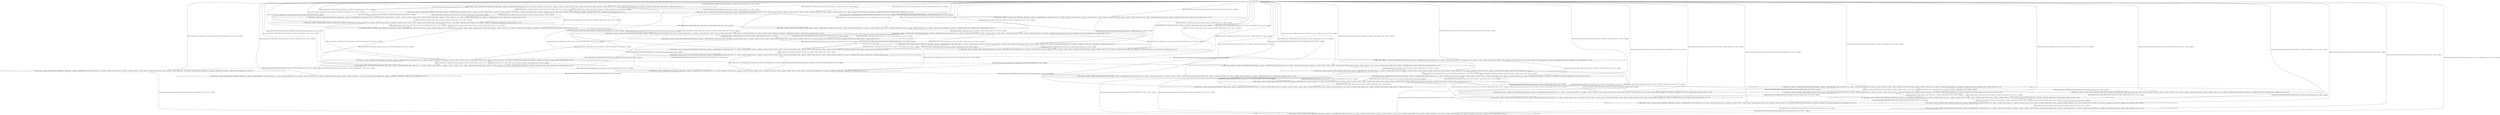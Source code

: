 digraph G {
	s0 [label="0: coffee_machine.__module__=autotapmc.channels.CoffeeMachine, coffee_machine.__qualname__=SimpleCoffeeMachine, coffee_machine.status=0, loc.__module__=autotapmc.channels.Location, loc.__qualname__=Location, loc.within=0, weather.__module__=autotapmc.channels.Weather, weather.__qualname__=Weather, weather.rain=0, door.__module__=autotapmc.channels.GarageDoor, door.__qualname__=GarageDoor, door.door_open=0, trigger_bit_rule1=0, trigger_bit_rule2=0, acc=<[]>"]
	s1 [label="1: coffee_machine.__module__=autotapmc.channels.CoffeeMachine, coffee_machine.__qualname__=SimpleCoffeeMachine, coffee_machine.status=1, loc.__module__=autotapmc.channels.Location, loc.__qualname__=Location, loc.within=0, weather.__module__=autotapmc.channels.Weather, weather.__qualname__=Weather, weather.rain=0, door.__module__=autotapmc.channels.GarageDoor, door.__qualname__=GarageDoor, door.door_open=0, trigger_bit_rule1=0, trigger_bit_rule2=0, acc=<[]>"]
	s2 [label="2: coffee_machine.__module__=autotapmc.channels.CoffeeMachine, coffee_machine.__qualname__=SimpleCoffeeMachine, coffee_machine.status=0, loc.__module__=autotapmc.channels.Location, loc.__qualname__=Location, loc.within=0, weather.__module__=autotapmc.channels.Weather, weather.__qualname__=Weather, weather.rain=0, door.__module__=autotapmc.channels.GarageDoor, door.__qualname__=GarageDoor, door.door_open=1, trigger_bit_rule1=0, trigger_bit_rule2=0, acc=<[]>"]
	s3 [label="3: coffee_machine.__module__=autotapmc.channels.CoffeeMachine, coffee_machine.__qualname__=SimpleCoffeeMachine, coffee_machine.status=0, loc.__module__=autotapmc.channels.Location, loc.__qualname__=Location, loc.within=1, weather.__module__=autotapmc.channels.Weather, weather.__qualname__=Weather, weather.rain=0, door.__module__=autotapmc.channels.GarageDoor, door.__qualname__=GarageDoor, door.door_open=0, trigger_bit_rule1=0, trigger_bit_rule2=1, acc=<[]>"]
	s4 [label="4: coffee_machine.__module__=autotapmc.channels.CoffeeMachine, coffee_machine.__qualname__=SimpleCoffeeMachine, coffee_machine.status=0, loc.__module__=autotapmc.channels.Location, loc.__qualname__=Location, loc.within=0, weather.__module__=autotapmc.channels.Weather, weather.__qualname__=Weather, weather.rain=1, door.__module__=autotapmc.channels.GarageDoor, door.__qualname__=GarageDoor, door.door_open=0, trigger_bit_rule1=0, trigger_bit_rule2=0, acc=<[]>"]
	s5 [label="5: coffee_machine.__module__=autotapmc.channels.CoffeeMachine, coffee_machine.__qualname__=SimpleCoffeeMachine, coffee_machine.status=1, loc.__module__=autotapmc.channels.Location, loc.__qualname__=Location, loc.within=0, weather.__module__=autotapmc.channels.Weather, weather.__qualname__=Weather, weather.rain=1, door.__module__=autotapmc.channels.GarageDoor, door.__qualname__=GarageDoor, door.door_open=0, trigger_bit_rule1=0, trigger_bit_rule2=0, acc=<[]>"]
	s6 [label="6: coffee_machine.__module__=autotapmc.channels.CoffeeMachine, coffee_machine.__qualname__=SimpleCoffeeMachine, coffee_machine.status=0, loc.__module__=autotapmc.channels.Location, loc.__qualname__=Location, loc.within=0, weather.__module__=autotapmc.channels.Weather, weather.__qualname__=Weather, weather.rain=1, door.__module__=autotapmc.channels.GarageDoor, door.__qualname__=GarageDoor, door.door_open=1, trigger_bit_rule1=0, trigger_bit_rule2=0, acc=<[]>"]
	s7 [label="7: coffee_machine.__module__=autotapmc.channels.CoffeeMachine, coffee_machine.__qualname__=SimpleCoffeeMachine, coffee_machine.status=0, loc.__module__=autotapmc.channels.Location, loc.__qualname__=Location, loc.within=1, weather.__module__=autotapmc.channels.Weather, weather.__qualname__=Weather, weather.rain=1, door.__module__=autotapmc.channels.GarageDoor, door.__qualname__=GarageDoor, door.door_open=0, trigger_bit_rule1=0, trigger_bit_rule2=1, acc=<[]>"]
	s8 [label="8: coffee_machine.__module__=autotapmc.channels.CoffeeMachine, coffee_machine.__qualname__=SimpleCoffeeMachine, coffee_machine.status=1, loc.__module__=autotapmc.channels.Location, loc.__qualname__=Location, loc.within=1, weather.__module__=autotapmc.channels.Weather, weather.__qualname__=Weather, weather.rain=1, door.__module__=autotapmc.channels.GarageDoor, door.__qualname__=GarageDoor, door.door_open=0, trigger_bit_rule1=0, trigger_bit_rule2=0, acc=<[]>"]
	s9 [label="9: coffee_machine.__module__=autotapmc.channels.CoffeeMachine, coffee_machine.__qualname__=SimpleCoffeeMachine, coffee_machine.status=1, loc.__module__=autotapmc.channels.Location, loc.__qualname__=Location, loc.within=1, weather.__module__=autotapmc.channels.Weather, weather.__qualname__=Weather, weather.rain=1, door.__module__=autotapmc.channels.GarageDoor, door.__qualname__=GarageDoor, door.door_open=1, trigger_bit_rule1=0, trigger_bit_rule2=0, acc=<[]>"]
	s10 [label="10: coffee_machine.__module__=autotapmc.channels.CoffeeMachine, coffee_machine.__qualname__=SimpleCoffeeMachine, coffee_machine.status=1, loc.__module__=autotapmc.channels.Location, loc.__qualname__=Location, loc.within=1, weather.__module__=autotapmc.channels.Weather, weather.__qualname__=Weather, weather.rain=0, door.__module__=autotapmc.channels.GarageDoor, door.__qualname__=GarageDoor, door.door_open=0, trigger_bit_rule1=0, trigger_bit_rule2=0, acc=<[]>"]
	s11 [label="11: coffee_machine.__module__=autotapmc.channels.CoffeeMachine, coffee_machine.__qualname__=SimpleCoffeeMachine, coffee_machine.status=1, loc.__module__=autotapmc.channels.Location, loc.__qualname__=Location, loc.within=1, weather.__module__=autotapmc.channels.Weather, weather.__qualname__=Weather, weather.rain=0, door.__module__=autotapmc.channels.GarageDoor, door.__qualname__=GarageDoor, door.door_open=1, trigger_bit_rule1=0, trigger_bit_rule2=0, acc=<[]>"]
	s12 [label="12: coffee_machine.__module__=autotapmc.channels.CoffeeMachine, coffee_machine.__qualname__=SimpleCoffeeMachine, coffee_machine.status=1, loc.__module__=autotapmc.channels.Location, loc.__qualname__=Location, loc.within=0, weather.__module__=autotapmc.channels.Weather, weather.__qualname__=Weather, weather.rain=0, door.__module__=autotapmc.channels.GarageDoor, door.__qualname__=GarageDoor, door.door_open=1, trigger_bit_rule1=0, trigger_bit_rule2=0, acc=<[]>"]
	s13 [label="13: coffee_machine.__module__=autotapmc.channels.CoffeeMachine, coffee_machine.__qualname__=SimpleCoffeeMachine, coffee_machine.status=1, loc.__module__=autotapmc.channels.Location, loc.__qualname__=Location, loc.within=1, weather.__module__=autotapmc.channels.Weather, weather.__qualname__=Weather, weather.rain=1, door.__module__=autotapmc.channels.GarageDoor, door.__qualname__=GarageDoor, door.door_open=1, trigger_bit_rule1=1, trigger_bit_rule2=0, acc=<[]>"]
	s14 [label="14: coffee_machine.__module__=autotapmc.channels.CoffeeMachine, coffee_machine.__qualname__=SimpleCoffeeMachine, coffee_machine.status=1, loc.__module__=autotapmc.channels.Location, loc.__qualname__=Location, loc.within=1, weather.__module__=autotapmc.channels.Weather, weather.__qualname__=Weather, weather.rain=0, door.__module__=autotapmc.channels.GarageDoor, door.__qualname__=GarageDoor, door.door_open=1, trigger_bit_rule1=0, trigger_bit_rule2=1, acc=<[]>"]
	s15 [label="15: coffee_machine.__module__=autotapmc.channels.CoffeeMachine, coffee_machine.__qualname__=SimpleCoffeeMachine, coffee_machine.status=1, loc.__module__=autotapmc.channels.Location, loc.__qualname__=Location, loc.within=0, weather.__module__=autotapmc.channels.Weather, weather.__qualname__=Weather, weather.rain=1, door.__module__=autotapmc.channels.GarageDoor, door.__qualname__=GarageDoor, door.door_open=1, trigger_bit_rule1=1, trigger_bit_rule2=0, acc=<[]>"]
	s16 [label="16: coffee_machine.__module__=autotapmc.channels.CoffeeMachine, coffee_machine.__qualname__=SimpleCoffeeMachine, coffee_machine.status=2, loc.__module__=autotapmc.channels.Location, loc.__qualname__=Location, loc.within=1, weather.__module__=autotapmc.channels.Weather, weather.__qualname__=Weather, weather.rain=0, door.__module__=autotapmc.channels.GarageDoor, door.__qualname__=GarageDoor, door.door_open=1, trigger_bit_rule1=0, trigger_bit_rule2=0, acc=<[]>"]
	s17 [label="17: coffee_machine.__module__=autotapmc.channels.CoffeeMachine, coffee_machine.__qualname__=SimpleCoffeeMachine, coffee_machine.status=2, loc.__module__=autotapmc.channels.Location, loc.__qualname__=Location, loc.within=1, weather.__module__=autotapmc.channels.Weather, weather.__qualname__=Weather, weather.rain=0, door.__module__=autotapmc.channels.GarageDoor, door.__qualname__=GarageDoor, door.door_open=0, trigger_bit_rule1=0, trigger_bit_rule2=0, acc=<[]>"]
	s18 [label="18: coffee_machine.__module__=autotapmc.channels.CoffeeMachine, coffee_machine.__qualname__=SimpleCoffeeMachine, coffee_machine.status=2, loc.__module__=autotapmc.channels.Location, loc.__qualname__=Location, loc.within=0, weather.__module__=autotapmc.channels.Weather, weather.__qualname__=Weather, weather.rain=0, door.__module__=autotapmc.channels.GarageDoor, door.__qualname__=GarageDoor, door.door_open=1, trigger_bit_rule1=0, trigger_bit_rule2=0, acc=<[]>"]
	s19 [label="19: coffee_machine.__module__=autotapmc.channels.CoffeeMachine, coffee_machine.__qualname__=SimpleCoffeeMachine, coffee_machine.status=2, loc.__module__=autotapmc.channels.Location, loc.__qualname__=Location, loc.within=1, weather.__module__=autotapmc.channels.Weather, weather.__qualname__=Weather, weather.rain=1, door.__module__=autotapmc.channels.GarageDoor, door.__qualname__=GarageDoor, door.door_open=1, trigger_bit_rule1=1, trigger_bit_rule2=0, acc=<[]>"]
	s20 [label="20: coffee_machine.__module__=autotapmc.channels.CoffeeMachine, coffee_machine.__qualname__=SimpleCoffeeMachine, coffee_machine.status=2, loc.__module__=autotapmc.channels.Location, loc.__qualname__=Location, loc.within=1, weather.__module__=autotapmc.channels.Weather, weather.__qualname__=Weather, weather.rain=1, door.__module__=autotapmc.channels.GarageDoor, door.__qualname__=GarageDoor, door.door_open=0, trigger_bit_rule1=0, trigger_bit_rule2=0, acc=<[]>"]
	s21 [label="21: coffee_machine.__module__=autotapmc.channels.CoffeeMachine, coffee_machine.__qualname__=SimpleCoffeeMachine, coffee_machine.status=2, loc.__module__=autotapmc.channels.Location, loc.__qualname__=Location, loc.within=1, weather.__module__=autotapmc.channels.Weather, weather.__qualname__=Weather, weather.rain=1, door.__module__=autotapmc.channels.GarageDoor, door.__qualname__=GarageDoor, door.door_open=1, trigger_bit_rule1=0, trigger_bit_rule2=0, acc=<[]>"]
	s22 [label="22: coffee_machine.__module__=autotapmc.channels.CoffeeMachine, coffee_machine.__qualname__=SimpleCoffeeMachine, coffee_machine.status=2, loc.__module__=autotapmc.channels.Location, loc.__qualname__=Location, loc.within=0, weather.__module__=autotapmc.channels.Weather, weather.__qualname__=Weather, weather.rain=1, door.__module__=autotapmc.channels.GarageDoor, door.__qualname__=GarageDoor, door.door_open=0, trigger_bit_rule1=0, trigger_bit_rule2=0, acc=<[]>"]
	s23 [label="23: coffee_machine.__module__=autotapmc.channels.CoffeeMachine, coffee_machine.__qualname__=SimpleCoffeeMachine, coffee_machine.status=2, loc.__module__=autotapmc.channels.Location, loc.__qualname__=Location, loc.within=0, weather.__module__=autotapmc.channels.Weather, weather.__qualname__=Weather, weather.rain=1, door.__module__=autotapmc.channels.GarageDoor, door.__qualname__=GarageDoor, door.door_open=1, trigger_bit_rule1=0, trigger_bit_rule2=0, acc=<[]>"]
	s24 [label="24: coffee_machine.__module__=autotapmc.channels.CoffeeMachine, coffee_machine.__qualname__=SimpleCoffeeMachine, coffee_machine.status=2, loc.__module__=autotapmc.channels.Location, loc.__qualname__=Location, loc.within=1, weather.__module__=autotapmc.channels.Weather, weather.__qualname__=Weather, weather.rain=1, door.__module__=autotapmc.channels.GarageDoor, door.__qualname__=GarageDoor, door.door_open=0, trigger_bit_rule1=0, trigger_bit_rule2=1, acc=<[]>"]
	s25 [label="25: coffee_machine.__module__=autotapmc.channels.CoffeeMachine, coffee_machine.__qualname__=SimpleCoffeeMachine, coffee_machine.status=2, loc.__module__=autotapmc.channels.Location, loc.__qualname__=Location, loc.within=0, weather.__module__=autotapmc.channels.Weather, weather.__qualname__=Weather, weather.rain=0, door.__module__=autotapmc.channels.GarageDoor, door.__qualname__=GarageDoor, door.door_open=0, trigger_bit_rule1=0, trigger_bit_rule2=0, acc=<[]>"]
	s26 [label="26: coffee_machine.__module__=autotapmc.channels.CoffeeMachine, coffee_machine.__qualname__=SimpleCoffeeMachine, coffee_machine.status=2, loc.__module__=autotapmc.channels.Location, loc.__qualname__=Location, loc.within=1, weather.__module__=autotapmc.channels.Weather, weather.__qualname__=Weather, weather.rain=0, door.__module__=autotapmc.channels.GarageDoor, door.__qualname__=GarageDoor, door.door_open=0, trigger_bit_rule1=0, trigger_bit_rule2=1, acc=<[]>"]
	s27 [label="27: coffee_machine.__module__=autotapmc.channels.CoffeeMachine, coffee_machine.__qualname__=SimpleCoffeeMachine, coffee_machine.status=2, loc.__module__=autotapmc.channels.Location, loc.__qualname__=Location, loc.within=1, weather.__module__=autotapmc.channels.Weather, weather.__qualname__=Weather, weather.rain=1, door.__module__=autotapmc.channels.GarageDoor, door.__qualname__=GarageDoor, door.door_open=1, trigger_bit_rule1=0, trigger_bit_rule2=1, acc=<[]>"]
	s28 [label="28: coffee_machine.__module__=autotapmc.channels.CoffeeMachine, coffee_machine.__qualname__=SimpleCoffeeMachine, coffee_machine.status=2, loc.__module__=autotapmc.channels.Location, loc.__qualname__=Location, loc.within=1, weather.__module__=autotapmc.channels.Weather, weather.__qualname__=Weather, weather.rain=0, door.__module__=autotapmc.channels.GarageDoor, door.__qualname__=GarageDoor, door.door_open=1, trigger_bit_rule1=0, trigger_bit_rule2=1, acc=<[]>"]
	s29 [label="29: coffee_machine.__module__=autotapmc.channels.CoffeeMachine, coffee_machine.__qualname__=SimpleCoffeeMachine, coffee_machine.status=2, loc.__module__=autotapmc.channels.Location, loc.__qualname__=Location, loc.within=0, weather.__module__=autotapmc.channels.Weather, weather.__qualname__=Weather, weather.rain=1, door.__module__=autotapmc.channels.GarageDoor, door.__qualname__=GarageDoor, door.door_open=1, trigger_bit_rule1=1, trigger_bit_rule2=0, acc=<[]>"]
	s30 [label="30: coffee_machine.__module__=autotapmc.channels.CoffeeMachine, coffee_machine.__qualname__=SimpleCoffeeMachine, coffee_machine.status=1, loc.__module__=autotapmc.channels.Location, loc.__qualname__=Location, loc.within=0, weather.__module__=autotapmc.channels.Weather, weather.__qualname__=Weather, weather.rain=1, door.__module__=autotapmc.channels.GarageDoor, door.__qualname__=GarageDoor, door.door_open=1, trigger_bit_rule1=0, trigger_bit_rule2=0, acc=<[]>"]
	s31 [label="31: coffee_machine.__module__=autotapmc.channels.CoffeeMachine, coffee_machine.__qualname__=SimpleCoffeeMachine, coffee_machine.status=1, loc.__module__=autotapmc.channels.Location, loc.__qualname__=Location, loc.within=1, weather.__module__=autotapmc.channels.Weather, weather.__qualname__=Weather, weather.rain=1, door.__module__=autotapmc.channels.GarageDoor, door.__qualname__=GarageDoor, door.door_open=1, trigger_bit_rule1=0, trigger_bit_rule2=1, acc=<[]>"]
	s32 [label="32: coffee_machine.__module__=autotapmc.channels.CoffeeMachine, coffee_machine.__qualname__=SimpleCoffeeMachine, coffee_machine.status=0, loc.__module__=autotapmc.channels.Location, loc.__qualname__=Location, loc.within=1, weather.__module__=autotapmc.channels.Weather, weather.__qualname__=Weather, weather.rain=1, door.__module__=autotapmc.channels.GarageDoor, door.__qualname__=GarageDoor, door.door_open=1, trigger_bit_rule1=0, trigger_bit_rule2=1, acc=<[]>"]
	s33 [label="33: coffee_machine.__module__=autotapmc.channels.CoffeeMachine, coffee_machine.__qualname__=SimpleCoffeeMachine, coffee_machine.status=1, loc.__module__=autotapmc.channels.Location, loc.__qualname__=Location, loc.within=1, weather.__module__=autotapmc.channels.Weather, weather.__qualname__=Weather, weather.rain=1, door.__module__=autotapmc.channels.GarageDoor, door.__qualname__=GarageDoor, door.door_open=0, trigger_bit_rule1=0, trigger_bit_rule2=1, acc=<[]>"]
	s34 [label="34: coffee_machine.__module__=autotapmc.channels.CoffeeMachine, coffee_machine.__qualname__=SimpleCoffeeMachine, coffee_machine.status=0, loc.__module__=autotapmc.channels.Location, loc.__qualname__=Location, loc.within=1, weather.__module__=autotapmc.channels.Weather, weather.__qualname__=Weather, weather.rain=0, door.__module__=autotapmc.channels.GarageDoor, door.__qualname__=GarageDoor, door.door_open=1, trigger_bit_rule1=0, trigger_bit_rule2=1, acc=<[]>"]
	s35 [label="35: coffee_machine.__module__=autotapmc.channels.CoffeeMachine, coffee_machine.__qualname__=SimpleCoffeeMachine, coffee_machine.status=0, loc.__module__=autotapmc.channels.Location, loc.__qualname__=Location, loc.within=0, weather.__module__=autotapmc.channels.Weather, weather.__qualname__=Weather, weather.rain=1, door.__module__=autotapmc.channels.GarageDoor, door.__qualname__=GarageDoor, door.door_open=1, trigger_bit_rule1=1, trigger_bit_rule2=0, acc=<[]>"]
	s36 [label="36: coffee_machine.__module__=autotapmc.channels.CoffeeMachine, coffee_machine.__qualname__=SimpleCoffeeMachine, coffee_machine.status=1, loc.__module__=autotapmc.channels.Location, loc.__qualname__=Location, loc.within=1, weather.__module__=autotapmc.channels.Weather, weather.__qualname__=Weather, weather.rain=0, door.__module__=autotapmc.channels.GarageDoor, door.__qualname__=GarageDoor, door.door_open=0, trigger_bit_rule1=0, trigger_bit_rule2=1, acc=<[]>"]
	s37 [label="37: init, acc=<[]>"]
	s0 -> s1 [label="coffee_machine.brewing & !coffee_machine.wrong & !door.open & !loc.within & !weather.raining & !rule1 & !rule2 & !_triggered"]
	s0 -> s2 [label="!coffee_machine.brewing & !coffee_machine.wrong & door.open & !loc.within & !weather.raining & !rule1 & !rule2 & !_triggered"]
	s0 -> s3 [label="!coffee_machine.brewing & !coffee_machine.wrong & !door.open & loc.within & !weather.raining & !rule1 & rule2 & _triggered"]
	s0 -> s4 [label="!coffee_machine.brewing & !coffee_machine.wrong & !door.open & !loc.within & weather.raining & !rule1 & !rule2 & !_triggered"]
	s4 -> s5 [label="coffee_machine.brewing & !coffee_machine.wrong & !door.open & !loc.within & weather.raining & !rule1 & !rule2 & !_triggered"]
	s4 -> s6 [label="!coffee_machine.brewing & !coffee_machine.wrong & door.open & !loc.within & weather.raining & !rule1 & !rule2 & !_triggered"]
	s4 -> s7 [label="!coffee_machine.brewing & !coffee_machine.wrong & !door.open & loc.within & weather.raining & !rule1 & rule2 & _triggered"]
	s4 -> s0 [label="!coffee_machine.brewing & !coffee_machine.wrong & !door.open & !loc.within & !weather.raining & !rule1 & !rule2 & !_triggered"]
	s7 -> s8 [label="coffee_machine.brewing & !coffee_machine.wrong & !door.open & loc.within & weather.raining & !rule1 & !rule2 & !_triggered"]
	s8 -> s9 [label="coffee_machine.brewing & !coffee_machine.wrong & door.open & loc.within & weather.raining & !rule1 & !rule2 & !_triggered"]
	s8 -> s5 [label="coffee_machine.brewing & !coffee_machine.wrong & !door.open & !loc.within & weather.raining & !rule1 & !rule2 & !_triggered"]
	s8 -> s10 [label="coffee_machine.brewing & !coffee_machine.wrong & !door.open & loc.within & !weather.raining & !rule1 & !rule2 & !_triggered"]
	s10 -> s11 [label="coffee_machine.brewing & !coffee_machine.wrong & door.open & loc.within & !weather.raining & !rule1 & !rule2 & !_triggered"]
	s10 -> s1 [label="coffee_machine.brewing & !coffee_machine.wrong & !door.open & !loc.within & !weather.raining & !rule1 & !rule2 & !_triggered"]
	s10 -> s8 [label="coffee_machine.brewing & !coffee_machine.wrong & !door.open & loc.within & weather.raining & !rule1 & !rule2 & !_triggered"]
	s11 -> s10 [label="coffee_machine.brewing & !coffee_machine.wrong & !door.open & loc.within & !weather.raining & !rule1 & !rule2 & !_triggered"]
	s11 -> s12 [label="coffee_machine.brewing & !coffee_machine.wrong & door.open & !loc.within & !weather.raining & !rule1 & !rule2 & !_triggered"]
	s11 -> s13 [label="coffee_machine.brewing & !coffee_machine.wrong & door.open & loc.within & weather.raining & rule1 & !rule2 & _triggered"]
	s13 -> s8 [label="coffee_machine.brewing & !coffee_machine.wrong & !door.open & loc.within & weather.raining & !rule1 & !rule2 & !_triggered"]
	s12 -> s1 [label="coffee_machine.brewing & !coffee_machine.wrong & !door.open & !loc.within & !weather.raining & !rule1 & !rule2 & !_triggered"]
	s12 -> s14 [label="coffee_machine.brewing & !coffee_machine.wrong & door.open & loc.within & !weather.raining & !rule1 & rule2 & _triggered"]
	s12 -> s15 [label="coffee_machine.brewing & !coffee_machine.wrong & door.open & !loc.within & weather.raining & rule1 & !rule2 & _triggered"]
	s15 -> s5 [label="coffee_machine.brewing & !coffee_machine.wrong & !door.open & !loc.within & weather.raining & !rule1 & !rule2 & !_triggered"]
	s14 -> s16 [label="!coffee_machine.brewing & coffee_machine.wrong & door.open & loc.within & !weather.raining & !rule1 & !rule2 & !_triggered"]
	s16 -> s17 [label="!coffee_machine.brewing & coffee_machine.wrong & !door.open & loc.within & !weather.raining & !rule1 & !rule2 & !_triggered"]
	s16 -> s18 [label="!coffee_machine.brewing & coffee_machine.wrong & door.open & !loc.within & !weather.raining & !rule1 & !rule2 & !_triggered"]
	s16 -> s19 [label="!coffee_machine.brewing & coffee_machine.wrong & door.open & loc.within & weather.raining & rule1 & !rule2 & _triggered"]
	s19 -> s20 [label="!coffee_machine.brewing & coffee_machine.wrong & !door.open & loc.within & weather.raining & !rule1 & !rule2 & !_triggered"]
	s20 -> s21 [label="!coffee_machine.brewing & coffee_machine.wrong & door.open & loc.within & weather.raining & !rule1 & !rule2 & !_triggered"]
	s20 -> s22 [label="!coffee_machine.brewing & coffee_machine.wrong & !door.open & !loc.within & weather.raining & !rule1 & !rule2 & !_triggered"]
	s20 -> s17 [label="!coffee_machine.brewing & coffee_machine.wrong & !door.open & loc.within & !weather.raining & !rule1 & !rule2 & !_triggered"]
	s22 -> s23 [label="!coffee_machine.brewing & coffee_machine.wrong & door.open & !loc.within & weather.raining & !rule1 & !rule2 & !_triggered"]
	s22 -> s24 [label="!coffee_machine.brewing & coffee_machine.wrong & !door.open & loc.within & weather.raining & !rule1 & rule2 & _triggered"]
	s22 -> s25 [label="!coffee_machine.brewing & coffee_machine.wrong & !door.open & !loc.within & !weather.raining & !rule1 & !rule2 & !_triggered"]
	s25 -> s18 [label="!coffee_machine.brewing & coffee_machine.wrong & door.open & !loc.within & !weather.raining & !rule1 & !rule2 & !_triggered"]
	s25 -> s26 [label="!coffee_machine.brewing & coffee_machine.wrong & !door.open & loc.within & !weather.raining & !rule1 & rule2 & _triggered"]
	s25 -> s22 [label="!coffee_machine.brewing & coffee_machine.wrong & !door.open & !loc.within & weather.raining & !rule1 & !rule2 & !_triggered"]
	s26 -> s17 [label="!coffee_machine.brewing & coffee_machine.wrong & !door.open & loc.within & !weather.raining & !rule1 & !rule2 & !_triggered"]
	s24 -> s20 [label="!coffee_machine.brewing & coffee_machine.wrong & !door.open & loc.within & weather.raining & !rule1 & !rule2 & !_triggered"]
	s23 -> s22 [label="!coffee_machine.brewing & coffee_machine.wrong & !door.open & !loc.within & weather.raining & !rule1 & !rule2 & !_triggered"]
	s23 -> s27 [label="!coffee_machine.brewing & coffee_machine.wrong & door.open & loc.within & weather.raining & !rule1 & rule2 & _triggered"]
	s23 -> s18 [label="!coffee_machine.brewing & coffee_machine.wrong & door.open & !loc.within & !weather.raining & !rule1 & !rule2 & !_triggered"]
	s27 -> s21 [label="!coffee_machine.brewing & coffee_machine.wrong & door.open & loc.within & weather.raining & !rule1 & !rule2 & !_triggered"]
	s21 -> s20 [label="!coffee_machine.brewing & coffee_machine.wrong & !door.open & loc.within & weather.raining & !rule1 & !rule2 & !_triggered"]
	s21 -> s23 [label="!coffee_machine.brewing & coffee_machine.wrong & door.open & !loc.within & weather.raining & !rule1 & !rule2 & !_triggered"]
	s21 -> s16 [label="!coffee_machine.brewing & coffee_machine.wrong & door.open & loc.within & !weather.raining & !rule1 & !rule2 & !_triggered"]
	s18 -> s25 [label="!coffee_machine.brewing & coffee_machine.wrong & !door.open & !loc.within & !weather.raining & !rule1 & !rule2 & !_triggered"]
	s18 -> s28 [label="!coffee_machine.brewing & coffee_machine.wrong & door.open & loc.within & !weather.raining & !rule1 & rule2 & _triggered"]
	s18 -> s29 [label="!coffee_machine.brewing & coffee_machine.wrong & door.open & !loc.within & weather.raining & rule1 & !rule2 & _triggered"]
	s29 -> s22 [label="!coffee_machine.brewing & coffee_machine.wrong & !door.open & !loc.within & weather.raining & !rule1 & !rule2 & !_triggered"]
	s28 -> s16 [label="!coffee_machine.brewing & coffee_machine.wrong & door.open & loc.within & !weather.raining & !rule1 & !rule2 & !_triggered"]
	s17 -> s16 [label="!coffee_machine.brewing & coffee_machine.wrong & door.open & loc.within & !weather.raining & !rule1 & !rule2 & !_triggered"]
	s17 -> s25 [label="!coffee_machine.brewing & coffee_machine.wrong & !door.open & !loc.within & !weather.raining & !rule1 & !rule2 & !_triggered"]
	s17 -> s20 [label="!coffee_machine.brewing & coffee_machine.wrong & !door.open & loc.within & weather.raining & !rule1 & !rule2 & !_triggered"]
	s9 -> s8 [label="coffee_machine.brewing & !coffee_machine.wrong & !door.open & loc.within & weather.raining & !rule1 & !rule2 & !_triggered"]
	s9 -> s30 [label="coffee_machine.brewing & !coffee_machine.wrong & door.open & !loc.within & weather.raining & !rule1 & !rule2 & !_triggered"]
	s9 -> s11 [label="coffee_machine.brewing & !coffee_machine.wrong & door.open & loc.within & !weather.raining & !rule1 & !rule2 & !_triggered"]
	s30 -> s5 [label="coffee_machine.brewing & !coffee_machine.wrong & !door.open & !loc.within & weather.raining & !rule1 & !rule2 & !_triggered"]
	s30 -> s31 [label="coffee_machine.brewing & !coffee_machine.wrong & door.open & loc.within & weather.raining & !rule1 & rule2 & _triggered"]
	s30 -> s12 [label="coffee_machine.brewing & !coffee_machine.wrong & door.open & !loc.within & !weather.raining & !rule1 & !rule2 & !_triggered"]
	s31 -> s21 [label="!coffee_machine.brewing & coffee_machine.wrong & door.open & loc.within & weather.raining & !rule1 & !rule2 & !_triggered"]
	s6 -> s30 [label="coffee_machine.brewing & !coffee_machine.wrong & door.open & !loc.within & weather.raining & !rule1 & !rule2 & !_triggered"]
	s6 -> s4 [label="!coffee_machine.brewing & !coffee_machine.wrong & !door.open & !loc.within & weather.raining & !rule1 & !rule2 & !_triggered"]
	s6 -> s32 [label="!coffee_machine.brewing & !coffee_machine.wrong & door.open & loc.within & weather.raining & !rule1 & rule2 & _triggered"]
	s6 -> s2 [label="!coffee_machine.brewing & !coffee_machine.wrong & door.open & !loc.within & !weather.raining & !rule1 & !rule2 & !_triggered"]
	s32 -> s9 [label="coffee_machine.brewing & !coffee_machine.wrong & door.open & loc.within & weather.raining & !rule1 & !rule2 & !_triggered"]
	s5 -> s30 [label="coffee_machine.brewing & !coffee_machine.wrong & door.open & !loc.within & weather.raining & !rule1 & !rule2 & !_triggered"]
	s5 -> s33 [label="coffee_machine.brewing & !coffee_machine.wrong & !door.open & loc.within & weather.raining & !rule1 & rule2 & _triggered"]
	s5 -> s1 [label="coffee_machine.brewing & !coffee_machine.wrong & !door.open & !loc.within & !weather.raining & !rule1 & !rule2 & !_triggered"]
	s33 -> s20 [label="!coffee_machine.brewing & coffee_machine.wrong & !door.open & loc.within & weather.raining & !rule1 & !rule2 & !_triggered"]
	s3 -> s10 [label="coffee_machine.brewing & !coffee_machine.wrong & !door.open & loc.within & !weather.raining & !rule1 & !rule2 & !_triggered"]
	s2 -> s12 [label="coffee_machine.brewing & !coffee_machine.wrong & door.open & !loc.within & !weather.raining & !rule1 & !rule2 & !_triggered"]
	s2 -> s0 [label="!coffee_machine.brewing & !coffee_machine.wrong & !door.open & !loc.within & !weather.raining & !rule1 & !rule2 & !_triggered"]
	s2 -> s34 [label="!coffee_machine.brewing & !coffee_machine.wrong & door.open & loc.within & !weather.raining & !rule1 & rule2 & _triggered"]
	s2 -> s35 [label="!coffee_machine.brewing & !coffee_machine.wrong & door.open & !loc.within & weather.raining & rule1 & !rule2 & _triggered"]
	s35 -> s4 [label="!coffee_machine.brewing & !coffee_machine.wrong & !door.open & !loc.within & weather.raining & !rule1 & !rule2 & !_triggered"]
	s34 -> s11 [label="coffee_machine.brewing & !coffee_machine.wrong & door.open & loc.within & !weather.raining & !rule1 & !rule2 & !_triggered"]
	s1 -> s12 [label="coffee_machine.brewing & !coffee_machine.wrong & door.open & !loc.within & !weather.raining & !rule1 & !rule2 & !_triggered"]
	s1 -> s36 [label="coffee_machine.brewing & !coffee_machine.wrong & !door.open & loc.within & !weather.raining & !rule1 & rule2 & _triggered"]
	s1 -> s5 [label="coffee_machine.brewing & !coffee_machine.wrong & !door.open & !loc.within & weather.raining & !rule1 & !rule2 & !_triggered"]
	s36 -> s17 [label="!coffee_machine.brewing & coffee_machine.wrong & !door.open & loc.within & !weather.raining & !rule1 & !rule2 & !_triggered"]
	s37 -> s0 [label="!coffee_machine.brewing & !coffee_machine.wrong & !door.open & !loc.within & !weather.raining & !rule1 & !rule2 & !_triggered"]
	s37 -> s1 [label="coffee_machine.brewing & !coffee_machine.wrong & !door.open & !loc.within & !weather.raining & !rule1 & !rule2 & !_triggered"]
	s37 -> s2 [label="!coffee_machine.brewing & !coffee_machine.wrong & door.open & !loc.within & !weather.raining & !rule1 & !rule2 & !_triggered"]
	s37 -> s3 [label="!coffee_machine.brewing & !coffee_machine.wrong & !door.open & loc.within & !weather.raining & !rule1 & rule2 & _triggered"]
	s37 -> s4 [label="!coffee_machine.brewing & !coffee_machine.wrong & !door.open & !loc.within & weather.raining & !rule1 & !rule2 & !_triggered"]
	s37 -> s5 [label="coffee_machine.brewing & !coffee_machine.wrong & !door.open & !loc.within & weather.raining & !rule1 & !rule2 & !_triggered"]
	s37 -> s6 [label="!coffee_machine.brewing & !coffee_machine.wrong & door.open & !loc.within & weather.raining & !rule1 & !rule2 & !_triggered"]
	s37 -> s7 [label="!coffee_machine.brewing & !coffee_machine.wrong & !door.open & loc.within & weather.raining & !rule1 & rule2 & _triggered"]
	s37 -> s8 [label="coffee_machine.brewing & !coffee_machine.wrong & !door.open & loc.within & weather.raining & !rule1 & !rule2 & !_triggered"]
	s37 -> s9 [label="coffee_machine.brewing & !coffee_machine.wrong & door.open & loc.within & weather.raining & !rule1 & !rule2 & !_triggered"]
	s37 -> s10 [label="coffee_machine.brewing & !coffee_machine.wrong & !door.open & loc.within & !weather.raining & !rule1 & !rule2 & !_triggered"]
	s37 -> s11 [label="coffee_machine.brewing & !coffee_machine.wrong & door.open & loc.within & !weather.raining & !rule1 & !rule2 & !_triggered"]
	s37 -> s12 [label="coffee_machine.brewing & !coffee_machine.wrong & door.open & !loc.within & !weather.raining & !rule1 & !rule2 & !_triggered"]
	s37 -> s13 [label="coffee_machine.brewing & !coffee_machine.wrong & door.open & loc.within & weather.raining & rule1 & !rule2 & _triggered"]
	s37 -> s14 [label="coffee_machine.brewing & !coffee_machine.wrong & door.open & loc.within & !weather.raining & !rule1 & rule2 & _triggered"]
	s37 -> s15 [label="coffee_machine.brewing & !coffee_machine.wrong & door.open & !loc.within & weather.raining & rule1 & !rule2 & _triggered"]
	s37 -> s16 [label="!coffee_machine.brewing & coffee_machine.wrong & door.open & loc.within & !weather.raining & !rule1 & !rule2 & !_triggered"]
	s37 -> s17 [label="!coffee_machine.brewing & coffee_machine.wrong & !door.open & loc.within & !weather.raining & !rule1 & !rule2 & !_triggered"]
	s37 -> s18 [label="!coffee_machine.brewing & coffee_machine.wrong & door.open & !loc.within & !weather.raining & !rule1 & !rule2 & !_triggered"]
	s37 -> s19 [label="!coffee_machine.brewing & coffee_machine.wrong & door.open & loc.within & weather.raining & rule1 & !rule2 & _triggered"]
	s37 -> s20 [label="!coffee_machine.brewing & coffee_machine.wrong & !door.open & loc.within & weather.raining & !rule1 & !rule2 & !_triggered"]
	s37 -> s21 [label="!coffee_machine.brewing & coffee_machine.wrong & door.open & loc.within & weather.raining & !rule1 & !rule2 & !_triggered"]
	s37 -> s22 [label="!coffee_machine.brewing & coffee_machine.wrong & !door.open & !loc.within & weather.raining & !rule1 & !rule2 & !_triggered"]
	s37 -> s23 [label="!coffee_machine.brewing & coffee_machine.wrong & door.open & !loc.within & weather.raining & !rule1 & !rule2 & !_triggered"]
	s37 -> s24 [label="!coffee_machine.brewing & coffee_machine.wrong & !door.open & loc.within & weather.raining & !rule1 & rule2 & _triggered"]
	s37 -> s25 [label="!coffee_machine.brewing & coffee_machine.wrong & !door.open & !loc.within & !weather.raining & !rule1 & !rule2 & !_triggered"]
	s37 -> s26 [label="!coffee_machine.brewing & coffee_machine.wrong & !door.open & loc.within & !weather.raining & !rule1 & rule2 & _triggered"]
	s37 -> s27 [label="!coffee_machine.brewing & coffee_machine.wrong & door.open & loc.within & weather.raining & !rule1 & rule2 & _triggered"]
	s37 -> s28 [label="!coffee_machine.brewing & coffee_machine.wrong & door.open & loc.within & !weather.raining & !rule1 & rule2 & _triggered"]
	s37 -> s29 [label="!coffee_machine.brewing & coffee_machine.wrong & door.open & !loc.within & weather.raining & rule1 & !rule2 & _triggered"]
	s37 -> s30 [label="coffee_machine.brewing & !coffee_machine.wrong & door.open & !loc.within & weather.raining & !rule1 & !rule2 & !_triggered"]
	s37 -> s31 [label="coffee_machine.brewing & !coffee_machine.wrong & door.open & loc.within & weather.raining & !rule1 & rule2 & _triggered"]
	s37 -> s32 [label="!coffee_machine.brewing & !coffee_machine.wrong & door.open & loc.within & weather.raining & !rule1 & rule2 & _triggered"]
	s37 -> s33 [label="coffee_machine.brewing & !coffee_machine.wrong & !door.open & loc.within & weather.raining & !rule1 & rule2 & _triggered"]
	s37 -> s34 [label="!coffee_machine.brewing & !coffee_machine.wrong & door.open & loc.within & !weather.raining & !rule1 & rule2 & _triggered"]
	s37 -> s35 [label="!coffee_machine.brewing & !coffee_machine.wrong & door.open & !loc.within & weather.raining & rule1 & !rule2 & _triggered"]
	s37 -> s36 [label="coffee_machine.brewing & !coffee_machine.wrong & !door.open & loc.within & !weather.raining & !rule1 & rule2 & _triggered"]
}
